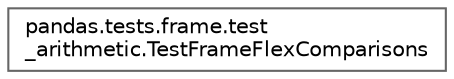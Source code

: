 digraph "Graphical Class Hierarchy"
{
 // LATEX_PDF_SIZE
  bgcolor="transparent";
  edge [fontname=Helvetica,fontsize=10,labelfontname=Helvetica,labelfontsize=10];
  node [fontname=Helvetica,fontsize=10,shape=box,height=0.2,width=0.4];
  rankdir="LR";
  Node0 [id="Node000000",label="pandas.tests.frame.test\l_arithmetic.TestFrameFlexComparisons",height=0.2,width=0.4,color="grey40", fillcolor="white", style="filled",URL="$d5/d64/classpandas_1_1tests_1_1frame_1_1test__arithmetic_1_1TestFrameFlexComparisons.html",tooltip=" "];
}

